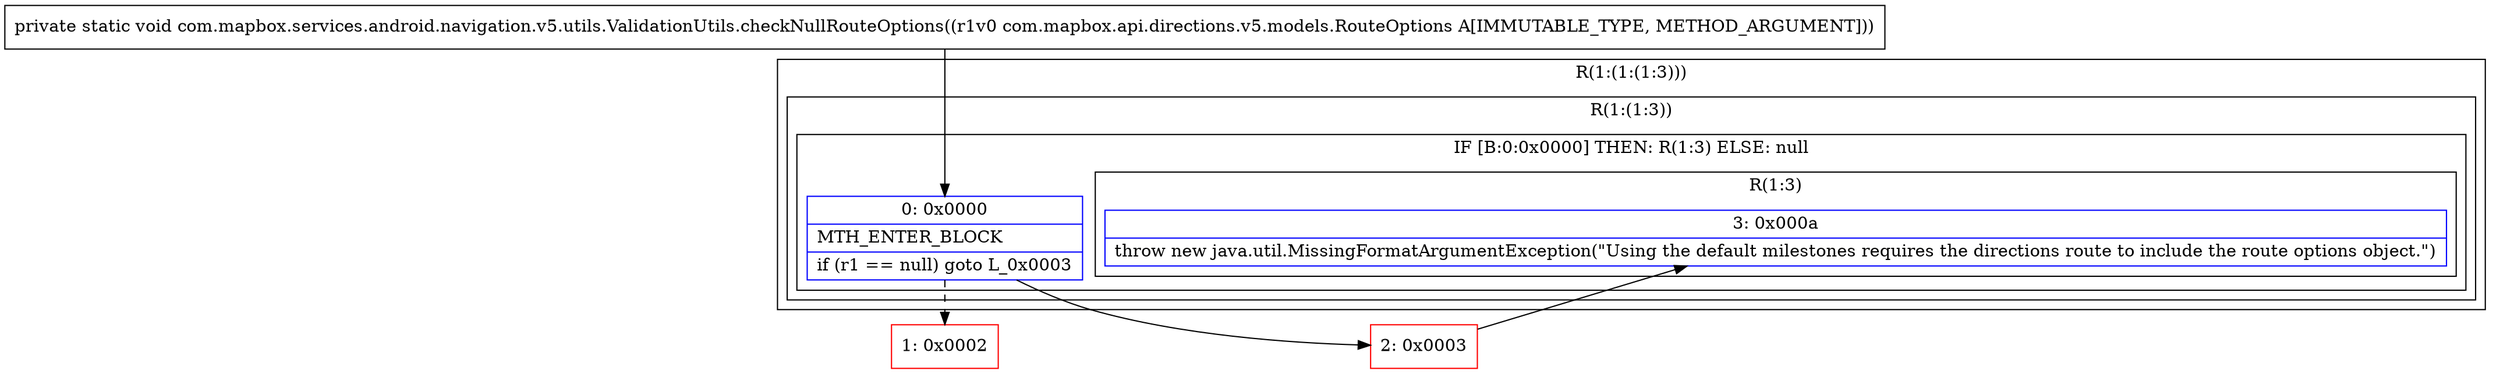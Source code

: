 digraph "CFG forcom.mapbox.services.android.navigation.v5.utils.ValidationUtils.checkNullRouteOptions(Lcom\/mapbox\/api\/directions\/v5\/models\/RouteOptions;)V" {
subgraph cluster_Region_1110353615 {
label = "R(1:(1:(1:3)))";
node [shape=record,color=blue];
subgraph cluster_Region_1184769249 {
label = "R(1:(1:3))";
node [shape=record,color=blue];
subgraph cluster_IfRegion_921809892 {
label = "IF [B:0:0x0000] THEN: R(1:3) ELSE: null";
node [shape=record,color=blue];
Node_0 [shape=record,label="{0\:\ 0x0000|MTH_ENTER_BLOCK\l|if (r1 == null) goto L_0x0003\l}"];
subgraph cluster_Region_1827623567 {
label = "R(1:3)";
node [shape=record,color=blue];
Node_3 [shape=record,label="{3\:\ 0x000a|throw new java.util.MissingFormatArgumentException(\"Using the default milestones requires the directions route to include the route options object.\")\l}"];
}
}
}
}
Node_1 [shape=record,color=red,label="{1\:\ 0x0002}"];
Node_2 [shape=record,color=red,label="{2\:\ 0x0003}"];
MethodNode[shape=record,label="{private static void com.mapbox.services.android.navigation.v5.utils.ValidationUtils.checkNullRouteOptions((r1v0 com.mapbox.api.directions.v5.models.RouteOptions A[IMMUTABLE_TYPE, METHOD_ARGUMENT])) }"];
MethodNode -> Node_0;
Node_0 -> Node_1[style=dashed];
Node_0 -> Node_2;
Node_2 -> Node_3;
}

